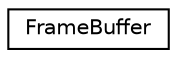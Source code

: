 digraph "Graphical Class Hierarchy"
{
 // INTERACTIVE_SVG=YES
  edge [fontname="Helvetica",fontsize="10",labelfontname="Helvetica",labelfontsize="10"];
  node [fontname="Helvetica",fontsize="10",shape=record];
  rankdir="LR";
  Node1 [label="FrameBuffer",height=0.2,width=0.4,color="black", fillcolor="white", style="filled",URL="$d8/d23/class_frame_buffer.html",tooltip="A RingBuffer consisting of items of type FrameData. "];
}
